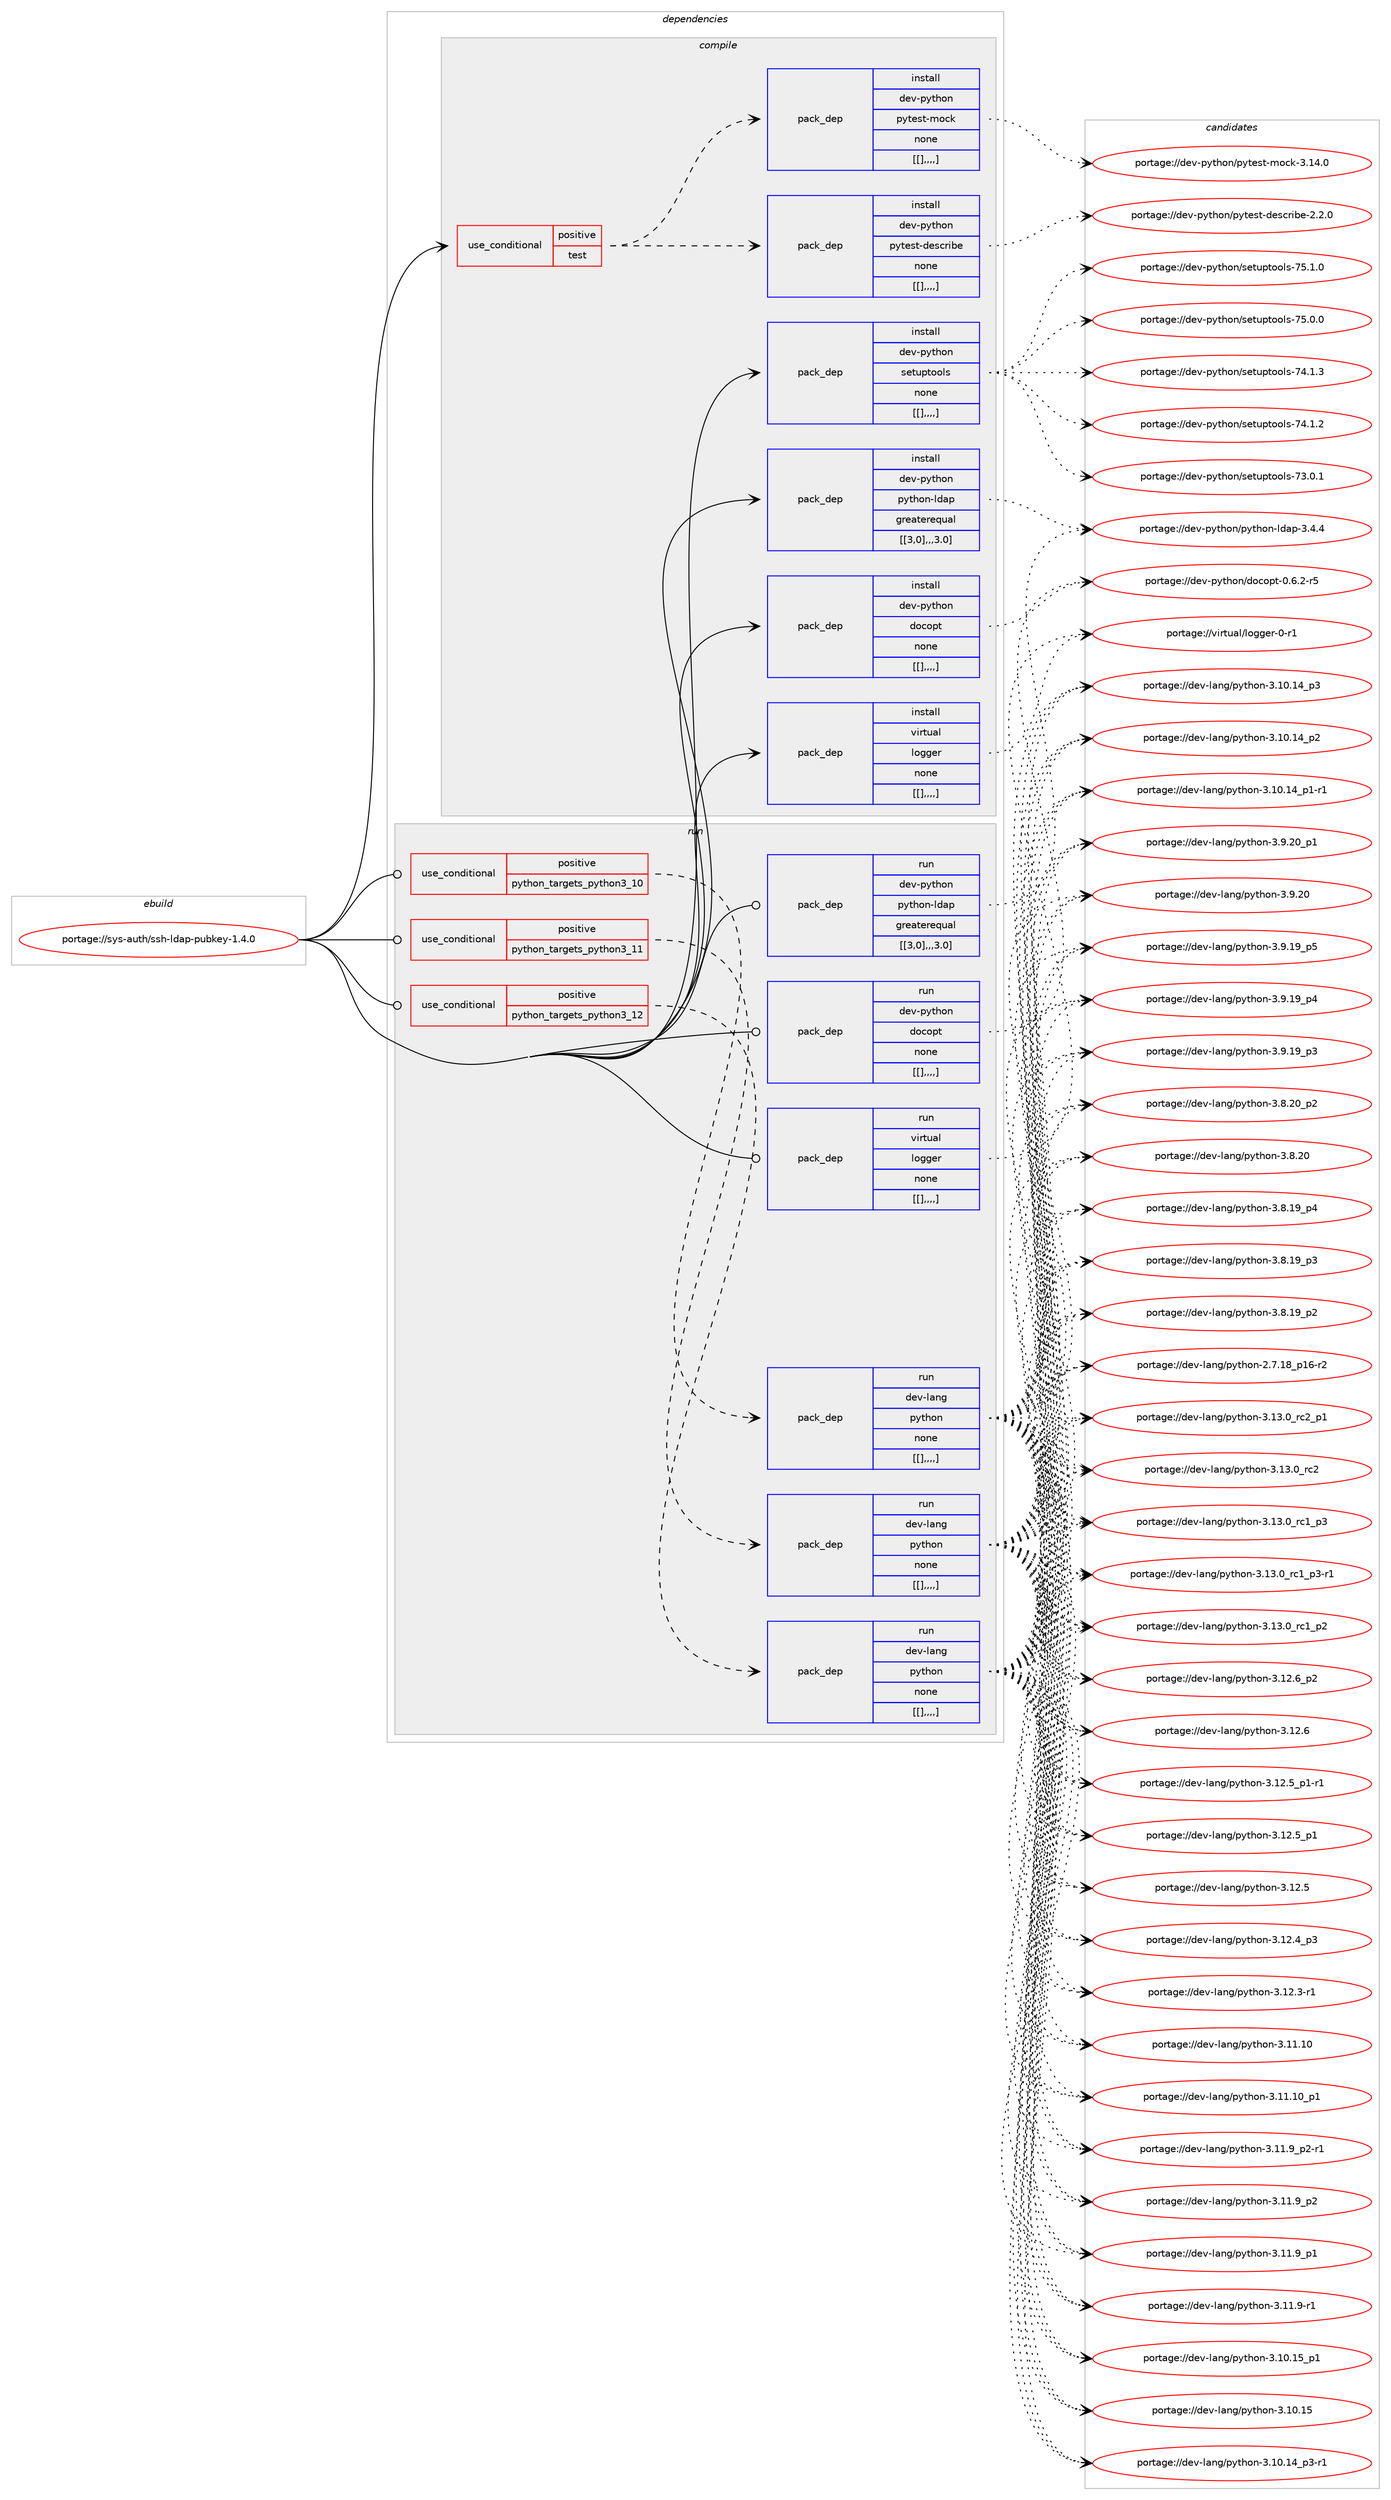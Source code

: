 digraph prolog {

# *************
# Graph options
# *************

newrank=true;
concentrate=true;
compound=true;
graph [rankdir=LR,fontname=Helvetica,fontsize=10,ranksep=1.5];#, ranksep=2.5, nodesep=0.2];
edge  [arrowhead=vee];
node  [fontname=Helvetica,fontsize=10];

# **********
# The ebuild
# **********

subgraph cluster_leftcol {
color=gray;
label=<<i>ebuild</i>>;
id [label="portage://sys-auth/ssh-ldap-pubkey-1.4.0", color=red, width=4, href="../sys-auth/ssh-ldap-pubkey-1.4.0.svg"];
}

# ****************
# The dependencies
# ****************

subgraph cluster_midcol {
color=gray;
label=<<i>dependencies</i>>;
subgraph cluster_compile {
fillcolor="#eeeeee";
style=filled;
label=<<i>compile</i>>;
subgraph cond8498 {
dependency22564 [label=<<TABLE BORDER="0" CELLBORDER="1" CELLSPACING="0" CELLPADDING="4"><TR><TD ROWSPAN="3" CELLPADDING="10">use_conditional</TD></TR><TR><TD>positive</TD></TR><TR><TD>test</TD></TR></TABLE>>, shape=none, color=red];
subgraph pack14002 {
dependency22565 [label=<<TABLE BORDER="0" CELLBORDER="1" CELLSPACING="0" CELLPADDING="4" WIDTH="220"><TR><TD ROWSPAN="6" CELLPADDING="30">pack_dep</TD></TR><TR><TD WIDTH="110">install</TD></TR><TR><TD>dev-python</TD></TR><TR><TD>pytest-describe</TD></TR><TR><TD>none</TD></TR><TR><TD>[[],,,,]</TD></TR></TABLE>>, shape=none, color=blue];
}
dependency22564:e -> dependency22565:w [weight=20,style="dashed",arrowhead="vee"];
subgraph pack14003 {
dependency22566 [label=<<TABLE BORDER="0" CELLBORDER="1" CELLSPACING="0" CELLPADDING="4" WIDTH="220"><TR><TD ROWSPAN="6" CELLPADDING="30">pack_dep</TD></TR><TR><TD WIDTH="110">install</TD></TR><TR><TD>dev-python</TD></TR><TR><TD>pytest-mock</TD></TR><TR><TD>none</TD></TR><TR><TD>[[],,,,]</TD></TR></TABLE>>, shape=none, color=blue];
}
dependency22564:e -> dependency22566:w [weight=20,style="dashed",arrowhead="vee"];
}
id:e -> dependency22564:w [weight=20,style="solid",arrowhead="vee"];
subgraph pack14004 {
dependency22567 [label=<<TABLE BORDER="0" CELLBORDER="1" CELLSPACING="0" CELLPADDING="4" WIDTH="220"><TR><TD ROWSPAN="6" CELLPADDING="30">pack_dep</TD></TR><TR><TD WIDTH="110">install</TD></TR><TR><TD>dev-python</TD></TR><TR><TD>docopt</TD></TR><TR><TD>none</TD></TR><TR><TD>[[],,,,]</TD></TR></TABLE>>, shape=none, color=blue];
}
id:e -> dependency22567:w [weight=20,style="solid",arrowhead="vee"];
subgraph pack14005 {
dependency22568 [label=<<TABLE BORDER="0" CELLBORDER="1" CELLSPACING="0" CELLPADDING="4" WIDTH="220"><TR><TD ROWSPAN="6" CELLPADDING="30">pack_dep</TD></TR><TR><TD WIDTH="110">install</TD></TR><TR><TD>dev-python</TD></TR><TR><TD>python-ldap</TD></TR><TR><TD>greaterequal</TD></TR><TR><TD>[[3,0],,,3.0]</TD></TR></TABLE>>, shape=none, color=blue];
}
id:e -> dependency22568:w [weight=20,style="solid",arrowhead="vee"];
subgraph pack14006 {
dependency22569 [label=<<TABLE BORDER="0" CELLBORDER="1" CELLSPACING="0" CELLPADDING="4" WIDTH="220"><TR><TD ROWSPAN="6" CELLPADDING="30">pack_dep</TD></TR><TR><TD WIDTH="110">install</TD></TR><TR><TD>dev-python</TD></TR><TR><TD>setuptools</TD></TR><TR><TD>none</TD></TR><TR><TD>[[],,,,]</TD></TR></TABLE>>, shape=none, color=blue];
}
id:e -> dependency22569:w [weight=20,style="solid",arrowhead="vee"];
subgraph pack14007 {
dependency22570 [label=<<TABLE BORDER="0" CELLBORDER="1" CELLSPACING="0" CELLPADDING="4" WIDTH="220"><TR><TD ROWSPAN="6" CELLPADDING="30">pack_dep</TD></TR><TR><TD WIDTH="110">install</TD></TR><TR><TD>virtual</TD></TR><TR><TD>logger</TD></TR><TR><TD>none</TD></TR><TR><TD>[[],,,,]</TD></TR></TABLE>>, shape=none, color=blue];
}
id:e -> dependency22570:w [weight=20,style="solid",arrowhead="vee"];
}
subgraph cluster_compileandrun {
fillcolor="#eeeeee";
style=filled;
label=<<i>compile and run</i>>;
}
subgraph cluster_run {
fillcolor="#eeeeee";
style=filled;
label=<<i>run</i>>;
subgraph cond8499 {
dependency22571 [label=<<TABLE BORDER="0" CELLBORDER="1" CELLSPACING="0" CELLPADDING="4"><TR><TD ROWSPAN="3" CELLPADDING="10">use_conditional</TD></TR><TR><TD>positive</TD></TR><TR><TD>python_targets_python3_10</TD></TR></TABLE>>, shape=none, color=red];
subgraph pack14008 {
dependency22572 [label=<<TABLE BORDER="0" CELLBORDER="1" CELLSPACING="0" CELLPADDING="4" WIDTH="220"><TR><TD ROWSPAN="6" CELLPADDING="30">pack_dep</TD></TR><TR><TD WIDTH="110">run</TD></TR><TR><TD>dev-lang</TD></TR><TR><TD>python</TD></TR><TR><TD>none</TD></TR><TR><TD>[[],,,,]</TD></TR></TABLE>>, shape=none, color=blue];
}
dependency22571:e -> dependency22572:w [weight=20,style="dashed",arrowhead="vee"];
}
id:e -> dependency22571:w [weight=20,style="solid",arrowhead="odot"];
subgraph cond8500 {
dependency22573 [label=<<TABLE BORDER="0" CELLBORDER="1" CELLSPACING="0" CELLPADDING="4"><TR><TD ROWSPAN="3" CELLPADDING="10">use_conditional</TD></TR><TR><TD>positive</TD></TR><TR><TD>python_targets_python3_11</TD></TR></TABLE>>, shape=none, color=red];
subgraph pack14009 {
dependency22574 [label=<<TABLE BORDER="0" CELLBORDER="1" CELLSPACING="0" CELLPADDING="4" WIDTH="220"><TR><TD ROWSPAN="6" CELLPADDING="30">pack_dep</TD></TR><TR><TD WIDTH="110">run</TD></TR><TR><TD>dev-lang</TD></TR><TR><TD>python</TD></TR><TR><TD>none</TD></TR><TR><TD>[[],,,,]</TD></TR></TABLE>>, shape=none, color=blue];
}
dependency22573:e -> dependency22574:w [weight=20,style="dashed",arrowhead="vee"];
}
id:e -> dependency22573:w [weight=20,style="solid",arrowhead="odot"];
subgraph cond8501 {
dependency22575 [label=<<TABLE BORDER="0" CELLBORDER="1" CELLSPACING="0" CELLPADDING="4"><TR><TD ROWSPAN="3" CELLPADDING="10">use_conditional</TD></TR><TR><TD>positive</TD></TR><TR><TD>python_targets_python3_12</TD></TR></TABLE>>, shape=none, color=red];
subgraph pack14010 {
dependency22576 [label=<<TABLE BORDER="0" CELLBORDER="1" CELLSPACING="0" CELLPADDING="4" WIDTH="220"><TR><TD ROWSPAN="6" CELLPADDING="30">pack_dep</TD></TR><TR><TD WIDTH="110">run</TD></TR><TR><TD>dev-lang</TD></TR><TR><TD>python</TD></TR><TR><TD>none</TD></TR><TR><TD>[[],,,,]</TD></TR></TABLE>>, shape=none, color=blue];
}
dependency22575:e -> dependency22576:w [weight=20,style="dashed",arrowhead="vee"];
}
id:e -> dependency22575:w [weight=20,style="solid",arrowhead="odot"];
subgraph pack14011 {
dependency22577 [label=<<TABLE BORDER="0" CELLBORDER="1" CELLSPACING="0" CELLPADDING="4" WIDTH="220"><TR><TD ROWSPAN="6" CELLPADDING="30">pack_dep</TD></TR><TR><TD WIDTH="110">run</TD></TR><TR><TD>dev-python</TD></TR><TR><TD>docopt</TD></TR><TR><TD>none</TD></TR><TR><TD>[[],,,,]</TD></TR></TABLE>>, shape=none, color=blue];
}
id:e -> dependency22577:w [weight=20,style="solid",arrowhead="odot"];
subgraph pack14012 {
dependency22578 [label=<<TABLE BORDER="0" CELLBORDER="1" CELLSPACING="0" CELLPADDING="4" WIDTH="220"><TR><TD ROWSPAN="6" CELLPADDING="30">pack_dep</TD></TR><TR><TD WIDTH="110">run</TD></TR><TR><TD>dev-python</TD></TR><TR><TD>python-ldap</TD></TR><TR><TD>greaterequal</TD></TR><TR><TD>[[3,0],,,3.0]</TD></TR></TABLE>>, shape=none, color=blue];
}
id:e -> dependency22578:w [weight=20,style="solid",arrowhead="odot"];
subgraph pack14013 {
dependency22579 [label=<<TABLE BORDER="0" CELLBORDER="1" CELLSPACING="0" CELLPADDING="4" WIDTH="220"><TR><TD ROWSPAN="6" CELLPADDING="30">pack_dep</TD></TR><TR><TD WIDTH="110">run</TD></TR><TR><TD>virtual</TD></TR><TR><TD>logger</TD></TR><TR><TD>none</TD></TR><TR><TD>[[],,,,]</TD></TR></TABLE>>, shape=none, color=blue];
}
id:e -> dependency22579:w [weight=20,style="solid",arrowhead="odot"];
}
}

# **************
# The candidates
# **************

subgraph cluster_choices {
rank=same;
color=gray;
label=<<i>candidates</i>>;

subgraph choice14002 {
color=black;
nodesep=1;
choice1001011184511212111610411111047112121116101115116451001011159911410598101455046504648 [label="portage://dev-python/pytest-describe-2.2.0", color=red, width=4,href="../dev-python/pytest-describe-2.2.0.svg"];
dependency22565:e -> choice1001011184511212111610411111047112121116101115116451001011159911410598101455046504648:w [style=dotted,weight="100"];
}
subgraph choice14003 {
color=black;
nodesep=1;
choice1001011184511212111610411111047112121116101115116451091119910745514649524648 [label="portage://dev-python/pytest-mock-3.14.0", color=red, width=4,href="../dev-python/pytest-mock-3.14.0.svg"];
dependency22566:e -> choice1001011184511212111610411111047112121116101115116451091119910745514649524648:w [style=dotted,weight="100"];
}
subgraph choice14004 {
color=black;
nodesep=1;
choice1001011184511212111610411111047100111991111121164548465446504511453 [label="portage://dev-python/docopt-0.6.2-r5", color=red, width=4,href="../dev-python/docopt-0.6.2-r5.svg"];
dependency22567:e -> choice1001011184511212111610411111047100111991111121164548465446504511453:w [style=dotted,weight="100"];
}
subgraph choice14005 {
color=black;
nodesep=1;
choice10010111845112121116104111110471121211161041111104510810097112455146524652 [label="portage://dev-python/python-ldap-3.4.4", color=red, width=4,href="../dev-python/python-ldap-3.4.4.svg"];
dependency22568:e -> choice10010111845112121116104111110471121211161041111104510810097112455146524652:w [style=dotted,weight="100"];
}
subgraph choice14006 {
color=black;
nodesep=1;
choice100101118451121211161041111104711510111611711211611111110811545555346494648 [label="portage://dev-python/setuptools-75.1.0", color=red, width=4,href="../dev-python/setuptools-75.1.0.svg"];
choice100101118451121211161041111104711510111611711211611111110811545555346484648 [label="portage://dev-python/setuptools-75.0.0", color=red, width=4,href="../dev-python/setuptools-75.0.0.svg"];
choice100101118451121211161041111104711510111611711211611111110811545555246494651 [label="portage://dev-python/setuptools-74.1.3", color=red, width=4,href="../dev-python/setuptools-74.1.3.svg"];
choice100101118451121211161041111104711510111611711211611111110811545555246494650 [label="portage://dev-python/setuptools-74.1.2", color=red, width=4,href="../dev-python/setuptools-74.1.2.svg"];
choice100101118451121211161041111104711510111611711211611111110811545555146484649 [label="portage://dev-python/setuptools-73.0.1", color=red, width=4,href="../dev-python/setuptools-73.0.1.svg"];
dependency22569:e -> choice100101118451121211161041111104711510111611711211611111110811545555346494648:w [style=dotted,weight="100"];
dependency22569:e -> choice100101118451121211161041111104711510111611711211611111110811545555346484648:w [style=dotted,weight="100"];
dependency22569:e -> choice100101118451121211161041111104711510111611711211611111110811545555246494651:w [style=dotted,weight="100"];
dependency22569:e -> choice100101118451121211161041111104711510111611711211611111110811545555246494650:w [style=dotted,weight="100"];
dependency22569:e -> choice100101118451121211161041111104711510111611711211611111110811545555146484649:w [style=dotted,weight="100"];
}
subgraph choice14007 {
color=black;
nodesep=1;
choice118105114116117971084710811110310310111445484511449 [label="portage://virtual/logger-0-r1", color=red, width=4,href="../virtual/logger-0-r1.svg"];
dependency22570:e -> choice118105114116117971084710811110310310111445484511449:w [style=dotted,weight="100"];
}
subgraph choice14008 {
color=black;
nodesep=1;
choice100101118451089711010347112121116104111110455146495146489511499509511249 [label="portage://dev-lang/python-3.13.0_rc2_p1", color=red, width=4,href="../dev-lang/python-3.13.0_rc2_p1.svg"];
choice10010111845108971101034711212111610411111045514649514648951149950 [label="portage://dev-lang/python-3.13.0_rc2", color=red, width=4,href="../dev-lang/python-3.13.0_rc2.svg"];
choice1001011184510897110103471121211161041111104551464951464895114994995112514511449 [label="portage://dev-lang/python-3.13.0_rc1_p3-r1", color=red, width=4,href="../dev-lang/python-3.13.0_rc1_p3-r1.svg"];
choice100101118451089711010347112121116104111110455146495146489511499499511251 [label="portage://dev-lang/python-3.13.0_rc1_p3", color=red, width=4,href="../dev-lang/python-3.13.0_rc1_p3.svg"];
choice100101118451089711010347112121116104111110455146495146489511499499511250 [label="portage://dev-lang/python-3.13.0_rc1_p2", color=red, width=4,href="../dev-lang/python-3.13.0_rc1_p2.svg"];
choice100101118451089711010347112121116104111110455146495046549511250 [label="portage://dev-lang/python-3.12.6_p2", color=red, width=4,href="../dev-lang/python-3.12.6_p2.svg"];
choice10010111845108971101034711212111610411111045514649504654 [label="portage://dev-lang/python-3.12.6", color=red, width=4,href="../dev-lang/python-3.12.6.svg"];
choice1001011184510897110103471121211161041111104551464950465395112494511449 [label="portage://dev-lang/python-3.12.5_p1-r1", color=red, width=4,href="../dev-lang/python-3.12.5_p1-r1.svg"];
choice100101118451089711010347112121116104111110455146495046539511249 [label="portage://dev-lang/python-3.12.5_p1", color=red, width=4,href="../dev-lang/python-3.12.5_p1.svg"];
choice10010111845108971101034711212111610411111045514649504653 [label="portage://dev-lang/python-3.12.5", color=red, width=4,href="../dev-lang/python-3.12.5.svg"];
choice100101118451089711010347112121116104111110455146495046529511251 [label="portage://dev-lang/python-3.12.4_p3", color=red, width=4,href="../dev-lang/python-3.12.4_p3.svg"];
choice100101118451089711010347112121116104111110455146495046514511449 [label="portage://dev-lang/python-3.12.3-r1", color=red, width=4,href="../dev-lang/python-3.12.3-r1.svg"];
choice10010111845108971101034711212111610411111045514649494649489511249 [label="portage://dev-lang/python-3.11.10_p1", color=red, width=4,href="../dev-lang/python-3.11.10_p1.svg"];
choice1001011184510897110103471121211161041111104551464949464948 [label="portage://dev-lang/python-3.11.10", color=red, width=4,href="../dev-lang/python-3.11.10.svg"];
choice1001011184510897110103471121211161041111104551464949465795112504511449 [label="portage://dev-lang/python-3.11.9_p2-r1", color=red, width=4,href="../dev-lang/python-3.11.9_p2-r1.svg"];
choice100101118451089711010347112121116104111110455146494946579511250 [label="portage://dev-lang/python-3.11.9_p2", color=red, width=4,href="../dev-lang/python-3.11.9_p2.svg"];
choice100101118451089711010347112121116104111110455146494946579511249 [label="portage://dev-lang/python-3.11.9_p1", color=red, width=4,href="../dev-lang/python-3.11.9_p1.svg"];
choice100101118451089711010347112121116104111110455146494946574511449 [label="portage://dev-lang/python-3.11.9-r1", color=red, width=4,href="../dev-lang/python-3.11.9-r1.svg"];
choice10010111845108971101034711212111610411111045514649484649539511249 [label="portage://dev-lang/python-3.10.15_p1", color=red, width=4,href="../dev-lang/python-3.10.15_p1.svg"];
choice1001011184510897110103471121211161041111104551464948464953 [label="portage://dev-lang/python-3.10.15", color=red, width=4,href="../dev-lang/python-3.10.15.svg"];
choice100101118451089711010347112121116104111110455146494846495295112514511449 [label="portage://dev-lang/python-3.10.14_p3-r1", color=red, width=4,href="../dev-lang/python-3.10.14_p3-r1.svg"];
choice10010111845108971101034711212111610411111045514649484649529511251 [label="portage://dev-lang/python-3.10.14_p3", color=red, width=4,href="../dev-lang/python-3.10.14_p3.svg"];
choice10010111845108971101034711212111610411111045514649484649529511250 [label="portage://dev-lang/python-3.10.14_p2", color=red, width=4,href="../dev-lang/python-3.10.14_p2.svg"];
choice100101118451089711010347112121116104111110455146494846495295112494511449 [label="portage://dev-lang/python-3.10.14_p1-r1", color=red, width=4,href="../dev-lang/python-3.10.14_p1-r1.svg"];
choice100101118451089711010347112121116104111110455146574650489511249 [label="portage://dev-lang/python-3.9.20_p1", color=red, width=4,href="../dev-lang/python-3.9.20_p1.svg"];
choice10010111845108971101034711212111610411111045514657465048 [label="portage://dev-lang/python-3.9.20", color=red, width=4,href="../dev-lang/python-3.9.20.svg"];
choice100101118451089711010347112121116104111110455146574649579511253 [label="portage://dev-lang/python-3.9.19_p5", color=red, width=4,href="../dev-lang/python-3.9.19_p5.svg"];
choice100101118451089711010347112121116104111110455146574649579511252 [label="portage://dev-lang/python-3.9.19_p4", color=red, width=4,href="../dev-lang/python-3.9.19_p4.svg"];
choice100101118451089711010347112121116104111110455146574649579511251 [label="portage://dev-lang/python-3.9.19_p3", color=red, width=4,href="../dev-lang/python-3.9.19_p3.svg"];
choice100101118451089711010347112121116104111110455146564650489511250 [label="portage://dev-lang/python-3.8.20_p2", color=red, width=4,href="../dev-lang/python-3.8.20_p2.svg"];
choice10010111845108971101034711212111610411111045514656465048 [label="portage://dev-lang/python-3.8.20", color=red, width=4,href="../dev-lang/python-3.8.20.svg"];
choice100101118451089711010347112121116104111110455146564649579511252 [label="portage://dev-lang/python-3.8.19_p4", color=red, width=4,href="../dev-lang/python-3.8.19_p4.svg"];
choice100101118451089711010347112121116104111110455146564649579511251 [label="portage://dev-lang/python-3.8.19_p3", color=red, width=4,href="../dev-lang/python-3.8.19_p3.svg"];
choice100101118451089711010347112121116104111110455146564649579511250 [label="portage://dev-lang/python-3.8.19_p2", color=red, width=4,href="../dev-lang/python-3.8.19_p2.svg"];
choice100101118451089711010347112121116104111110455046554649569511249544511450 [label="portage://dev-lang/python-2.7.18_p16-r2", color=red, width=4,href="../dev-lang/python-2.7.18_p16-r2.svg"];
dependency22572:e -> choice100101118451089711010347112121116104111110455146495146489511499509511249:w [style=dotted,weight="100"];
dependency22572:e -> choice10010111845108971101034711212111610411111045514649514648951149950:w [style=dotted,weight="100"];
dependency22572:e -> choice1001011184510897110103471121211161041111104551464951464895114994995112514511449:w [style=dotted,weight="100"];
dependency22572:e -> choice100101118451089711010347112121116104111110455146495146489511499499511251:w [style=dotted,weight="100"];
dependency22572:e -> choice100101118451089711010347112121116104111110455146495146489511499499511250:w [style=dotted,weight="100"];
dependency22572:e -> choice100101118451089711010347112121116104111110455146495046549511250:w [style=dotted,weight="100"];
dependency22572:e -> choice10010111845108971101034711212111610411111045514649504654:w [style=dotted,weight="100"];
dependency22572:e -> choice1001011184510897110103471121211161041111104551464950465395112494511449:w [style=dotted,weight="100"];
dependency22572:e -> choice100101118451089711010347112121116104111110455146495046539511249:w [style=dotted,weight="100"];
dependency22572:e -> choice10010111845108971101034711212111610411111045514649504653:w [style=dotted,weight="100"];
dependency22572:e -> choice100101118451089711010347112121116104111110455146495046529511251:w [style=dotted,weight="100"];
dependency22572:e -> choice100101118451089711010347112121116104111110455146495046514511449:w [style=dotted,weight="100"];
dependency22572:e -> choice10010111845108971101034711212111610411111045514649494649489511249:w [style=dotted,weight="100"];
dependency22572:e -> choice1001011184510897110103471121211161041111104551464949464948:w [style=dotted,weight="100"];
dependency22572:e -> choice1001011184510897110103471121211161041111104551464949465795112504511449:w [style=dotted,weight="100"];
dependency22572:e -> choice100101118451089711010347112121116104111110455146494946579511250:w [style=dotted,weight="100"];
dependency22572:e -> choice100101118451089711010347112121116104111110455146494946579511249:w [style=dotted,weight="100"];
dependency22572:e -> choice100101118451089711010347112121116104111110455146494946574511449:w [style=dotted,weight="100"];
dependency22572:e -> choice10010111845108971101034711212111610411111045514649484649539511249:w [style=dotted,weight="100"];
dependency22572:e -> choice1001011184510897110103471121211161041111104551464948464953:w [style=dotted,weight="100"];
dependency22572:e -> choice100101118451089711010347112121116104111110455146494846495295112514511449:w [style=dotted,weight="100"];
dependency22572:e -> choice10010111845108971101034711212111610411111045514649484649529511251:w [style=dotted,weight="100"];
dependency22572:e -> choice10010111845108971101034711212111610411111045514649484649529511250:w [style=dotted,weight="100"];
dependency22572:e -> choice100101118451089711010347112121116104111110455146494846495295112494511449:w [style=dotted,weight="100"];
dependency22572:e -> choice100101118451089711010347112121116104111110455146574650489511249:w [style=dotted,weight="100"];
dependency22572:e -> choice10010111845108971101034711212111610411111045514657465048:w [style=dotted,weight="100"];
dependency22572:e -> choice100101118451089711010347112121116104111110455146574649579511253:w [style=dotted,weight="100"];
dependency22572:e -> choice100101118451089711010347112121116104111110455146574649579511252:w [style=dotted,weight="100"];
dependency22572:e -> choice100101118451089711010347112121116104111110455146574649579511251:w [style=dotted,weight="100"];
dependency22572:e -> choice100101118451089711010347112121116104111110455146564650489511250:w [style=dotted,weight="100"];
dependency22572:e -> choice10010111845108971101034711212111610411111045514656465048:w [style=dotted,weight="100"];
dependency22572:e -> choice100101118451089711010347112121116104111110455146564649579511252:w [style=dotted,weight="100"];
dependency22572:e -> choice100101118451089711010347112121116104111110455146564649579511251:w [style=dotted,weight="100"];
dependency22572:e -> choice100101118451089711010347112121116104111110455146564649579511250:w [style=dotted,weight="100"];
dependency22572:e -> choice100101118451089711010347112121116104111110455046554649569511249544511450:w [style=dotted,weight="100"];
}
subgraph choice14009 {
color=black;
nodesep=1;
choice100101118451089711010347112121116104111110455146495146489511499509511249 [label="portage://dev-lang/python-3.13.0_rc2_p1", color=red, width=4,href="../dev-lang/python-3.13.0_rc2_p1.svg"];
choice10010111845108971101034711212111610411111045514649514648951149950 [label="portage://dev-lang/python-3.13.0_rc2", color=red, width=4,href="../dev-lang/python-3.13.0_rc2.svg"];
choice1001011184510897110103471121211161041111104551464951464895114994995112514511449 [label="portage://dev-lang/python-3.13.0_rc1_p3-r1", color=red, width=4,href="../dev-lang/python-3.13.0_rc1_p3-r1.svg"];
choice100101118451089711010347112121116104111110455146495146489511499499511251 [label="portage://dev-lang/python-3.13.0_rc1_p3", color=red, width=4,href="../dev-lang/python-3.13.0_rc1_p3.svg"];
choice100101118451089711010347112121116104111110455146495146489511499499511250 [label="portage://dev-lang/python-3.13.0_rc1_p2", color=red, width=4,href="../dev-lang/python-3.13.0_rc1_p2.svg"];
choice100101118451089711010347112121116104111110455146495046549511250 [label="portage://dev-lang/python-3.12.6_p2", color=red, width=4,href="../dev-lang/python-3.12.6_p2.svg"];
choice10010111845108971101034711212111610411111045514649504654 [label="portage://dev-lang/python-3.12.6", color=red, width=4,href="../dev-lang/python-3.12.6.svg"];
choice1001011184510897110103471121211161041111104551464950465395112494511449 [label="portage://dev-lang/python-3.12.5_p1-r1", color=red, width=4,href="../dev-lang/python-3.12.5_p1-r1.svg"];
choice100101118451089711010347112121116104111110455146495046539511249 [label="portage://dev-lang/python-3.12.5_p1", color=red, width=4,href="../dev-lang/python-3.12.5_p1.svg"];
choice10010111845108971101034711212111610411111045514649504653 [label="portage://dev-lang/python-3.12.5", color=red, width=4,href="../dev-lang/python-3.12.5.svg"];
choice100101118451089711010347112121116104111110455146495046529511251 [label="portage://dev-lang/python-3.12.4_p3", color=red, width=4,href="../dev-lang/python-3.12.4_p3.svg"];
choice100101118451089711010347112121116104111110455146495046514511449 [label="portage://dev-lang/python-3.12.3-r1", color=red, width=4,href="../dev-lang/python-3.12.3-r1.svg"];
choice10010111845108971101034711212111610411111045514649494649489511249 [label="portage://dev-lang/python-3.11.10_p1", color=red, width=4,href="../dev-lang/python-3.11.10_p1.svg"];
choice1001011184510897110103471121211161041111104551464949464948 [label="portage://dev-lang/python-3.11.10", color=red, width=4,href="../dev-lang/python-3.11.10.svg"];
choice1001011184510897110103471121211161041111104551464949465795112504511449 [label="portage://dev-lang/python-3.11.9_p2-r1", color=red, width=4,href="../dev-lang/python-3.11.9_p2-r1.svg"];
choice100101118451089711010347112121116104111110455146494946579511250 [label="portage://dev-lang/python-3.11.9_p2", color=red, width=4,href="../dev-lang/python-3.11.9_p2.svg"];
choice100101118451089711010347112121116104111110455146494946579511249 [label="portage://dev-lang/python-3.11.9_p1", color=red, width=4,href="../dev-lang/python-3.11.9_p1.svg"];
choice100101118451089711010347112121116104111110455146494946574511449 [label="portage://dev-lang/python-3.11.9-r1", color=red, width=4,href="../dev-lang/python-3.11.9-r1.svg"];
choice10010111845108971101034711212111610411111045514649484649539511249 [label="portage://dev-lang/python-3.10.15_p1", color=red, width=4,href="../dev-lang/python-3.10.15_p1.svg"];
choice1001011184510897110103471121211161041111104551464948464953 [label="portage://dev-lang/python-3.10.15", color=red, width=4,href="../dev-lang/python-3.10.15.svg"];
choice100101118451089711010347112121116104111110455146494846495295112514511449 [label="portage://dev-lang/python-3.10.14_p3-r1", color=red, width=4,href="../dev-lang/python-3.10.14_p3-r1.svg"];
choice10010111845108971101034711212111610411111045514649484649529511251 [label="portage://dev-lang/python-3.10.14_p3", color=red, width=4,href="../dev-lang/python-3.10.14_p3.svg"];
choice10010111845108971101034711212111610411111045514649484649529511250 [label="portage://dev-lang/python-3.10.14_p2", color=red, width=4,href="../dev-lang/python-3.10.14_p2.svg"];
choice100101118451089711010347112121116104111110455146494846495295112494511449 [label="portage://dev-lang/python-3.10.14_p1-r1", color=red, width=4,href="../dev-lang/python-3.10.14_p1-r1.svg"];
choice100101118451089711010347112121116104111110455146574650489511249 [label="portage://dev-lang/python-3.9.20_p1", color=red, width=4,href="../dev-lang/python-3.9.20_p1.svg"];
choice10010111845108971101034711212111610411111045514657465048 [label="portage://dev-lang/python-3.9.20", color=red, width=4,href="../dev-lang/python-3.9.20.svg"];
choice100101118451089711010347112121116104111110455146574649579511253 [label="portage://dev-lang/python-3.9.19_p5", color=red, width=4,href="../dev-lang/python-3.9.19_p5.svg"];
choice100101118451089711010347112121116104111110455146574649579511252 [label="portage://dev-lang/python-3.9.19_p4", color=red, width=4,href="../dev-lang/python-3.9.19_p4.svg"];
choice100101118451089711010347112121116104111110455146574649579511251 [label="portage://dev-lang/python-3.9.19_p3", color=red, width=4,href="../dev-lang/python-3.9.19_p3.svg"];
choice100101118451089711010347112121116104111110455146564650489511250 [label="portage://dev-lang/python-3.8.20_p2", color=red, width=4,href="../dev-lang/python-3.8.20_p2.svg"];
choice10010111845108971101034711212111610411111045514656465048 [label="portage://dev-lang/python-3.8.20", color=red, width=4,href="../dev-lang/python-3.8.20.svg"];
choice100101118451089711010347112121116104111110455146564649579511252 [label="portage://dev-lang/python-3.8.19_p4", color=red, width=4,href="../dev-lang/python-3.8.19_p4.svg"];
choice100101118451089711010347112121116104111110455146564649579511251 [label="portage://dev-lang/python-3.8.19_p3", color=red, width=4,href="../dev-lang/python-3.8.19_p3.svg"];
choice100101118451089711010347112121116104111110455146564649579511250 [label="portage://dev-lang/python-3.8.19_p2", color=red, width=4,href="../dev-lang/python-3.8.19_p2.svg"];
choice100101118451089711010347112121116104111110455046554649569511249544511450 [label="portage://dev-lang/python-2.7.18_p16-r2", color=red, width=4,href="../dev-lang/python-2.7.18_p16-r2.svg"];
dependency22574:e -> choice100101118451089711010347112121116104111110455146495146489511499509511249:w [style=dotted,weight="100"];
dependency22574:e -> choice10010111845108971101034711212111610411111045514649514648951149950:w [style=dotted,weight="100"];
dependency22574:e -> choice1001011184510897110103471121211161041111104551464951464895114994995112514511449:w [style=dotted,weight="100"];
dependency22574:e -> choice100101118451089711010347112121116104111110455146495146489511499499511251:w [style=dotted,weight="100"];
dependency22574:e -> choice100101118451089711010347112121116104111110455146495146489511499499511250:w [style=dotted,weight="100"];
dependency22574:e -> choice100101118451089711010347112121116104111110455146495046549511250:w [style=dotted,weight="100"];
dependency22574:e -> choice10010111845108971101034711212111610411111045514649504654:w [style=dotted,weight="100"];
dependency22574:e -> choice1001011184510897110103471121211161041111104551464950465395112494511449:w [style=dotted,weight="100"];
dependency22574:e -> choice100101118451089711010347112121116104111110455146495046539511249:w [style=dotted,weight="100"];
dependency22574:e -> choice10010111845108971101034711212111610411111045514649504653:w [style=dotted,weight="100"];
dependency22574:e -> choice100101118451089711010347112121116104111110455146495046529511251:w [style=dotted,weight="100"];
dependency22574:e -> choice100101118451089711010347112121116104111110455146495046514511449:w [style=dotted,weight="100"];
dependency22574:e -> choice10010111845108971101034711212111610411111045514649494649489511249:w [style=dotted,weight="100"];
dependency22574:e -> choice1001011184510897110103471121211161041111104551464949464948:w [style=dotted,weight="100"];
dependency22574:e -> choice1001011184510897110103471121211161041111104551464949465795112504511449:w [style=dotted,weight="100"];
dependency22574:e -> choice100101118451089711010347112121116104111110455146494946579511250:w [style=dotted,weight="100"];
dependency22574:e -> choice100101118451089711010347112121116104111110455146494946579511249:w [style=dotted,weight="100"];
dependency22574:e -> choice100101118451089711010347112121116104111110455146494946574511449:w [style=dotted,weight="100"];
dependency22574:e -> choice10010111845108971101034711212111610411111045514649484649539511249:w [style=dotted,weight="100"];
dependency22574:e -> choice1001011184510897110103471121211161041111104551464948464953:w [style=dotted,weight="100"];
dependency22574:e -> choice100101118451089711010347112121116104111110455146494846495295112514511449:w [style=dotted,weight="100"];
dependency22574:e -> choice10010111845108971101034711212111610411111045514649484649529511251:w [style=dotted,weight="100"];
dependency22574:e -> choice10010111845108971101034711212111610411111045514649484649529511250:w [style=dotted,weight="100"];
dependency22574:e -> choice100101118451089711010347112121116104111110455146494846495295112494511449:w [style=dotted,weight="100"];
dependency22574:e -> choice100101118451089711010347112121116104111110455146574650489511249:w [style=dotted,weight="100"];
dependency22574:e -> choice10010111845108971101034711212111610411111045514657465048:w [style=dotted,weight="100"];
dependency22574:e -> choice100101118451089711010347112121116104111110455146574649579511253:w [style=dotted,weight="100"];
dependency22574:e -> choice100101118451089711010347112121116104111110455146574649579511252:w [style=dotted,weight="100"];
dependency22574:e -> choice100101118451089711010347112121116104111110455146574649579511251:w [style=dotted,weight="100"];
dependency22574:e -> choice100101118451089711010347112121116104111110455146564650489511250:w [style=dotted,weight="100"];
dependency22574:e -> choice10010111845108971101034711212111610411111045514656465048:w [style=dotted,weight="100"];
dependency22574:e -> choice100101118451089711010347112121116104111110455146564649579511252:w [style=dotted,weight="100"];
dependency22574:e -> choice100101118451089711010347112121116104111110455146564649579511251:w [style=dotted,weight="100"];
dependency22574:e -> choice100101118451089711010347112121116104111110455146564649579511250:w [style=dotted,weight="100"];
dependency22574:e -> choice100101118451089711010347112121116104111110455046554649569511249544511450:w [style=dotted,weight="100"];
}
subgraph choice14010 {
color=black;
nodesep=1;
choice100101118451089711010347112121116104111110455146495146489511499509511249 [label="portage://dev-lang/python-3.13.0_rc2_p1", color=red, width=4,href="../dev-lang/python-3.13.0_rc2_p1.svg"];
choice10010111845108971101034711212111610411111045514649514648951149950 [label="portage://dev-lang/python-3.13.0_rc2", color=red, width=4,href="../dev-lang/python-3.13.0_rc2.svg"];
choice1001011184510897110103471121211161041111104551464951464895114994995112514511449 [label="portage://dev-lang/python-3.13.0_rc1_p3-r1", color=red, width=4,href="../dev-lang/python-3.13.0_rc1_p3-r1.svg"];
choice100101118451089711010347112121116104111110455146495146489511499499511251 [label="portage://dev-lang/python-3.13.0_rc1_p3", color=red, width=4,href="../dev-lang/python-3.13.0_rc1_p3.svg"];
choice100101118451089711010347112121116104111110455146495146489511499499511250 [label="portage://dev-lang/python-3.13.0_rc1_p2", color=red, width=4,href="../dev-lang/python-3.13.0_rc1_p2.svg"];
choice100101118451089711010347112121116104111110455146495046549511250 [label="portage://dev-lang/python-3.12.6_p2", color=red, width=4,href="../dev-lang/python-3.12.6_p2.svg"];
choice10010111845108971101034711212111610411111045514649504654 [label="portage://dev-lang/python-3.12.6", color=red, width=4,href="../dev-lang/python-3.12.6.svg"];
choice1001011184510897110103471121211161041111104551464950465395112494511449 [label="portage://dev-lang/python-3.12.5_p1-r1", color=red, width=4,href="../dev-lang/python-3.12.5_p1-r1.svg"];
choice100101118451089711010347112121116104111110455146495046539511249 [label="portage://dev-lang/python-3.12.5_p1", color=red, width=4,href="../dev-lang/python-3.12.5_p1.svg"];
choice10010111845108971101034711212111610411111045514649504653 [label="portage://dev-lang/python-3.12.5", color=red, width=4,href="../dev-lang/python-3.12.5.svg"];
choice100101118451089711010347112121116104111110455146495046529511251 [label="portage://dev-lang/python-3.12.4_p3", color=red, width=4,href="../dev-lang/python-3.12.4_p3.svg"];
choice100101118451089711010347112121116104111110455146495046514511449 [label="portage://dev-lang/python-3.12.3-r1", color=red, width=4,href="../dev-lang/python-3.12.3-r1.svg"];
choice10010111845108971101034711212111610411111045514649494649489511249 [label="portage://dev-lang/python-3.11.10_p1", color=red, width=4,href="../dev-lang/python-3.11.10_p1.svg"];
choice1001011184510897110103471121211161041111104551464949464948 [label="portage://dev-lang/python-3.11.10", color=red, width=4,href="../dev-lang/python-3.11.10.svg"];
choice1001011184510897110103471121211161041111104551464949465795112504511449 [label="portage://dev-lang/python-3.11.9_p2-r1", color=red, width=4,href="../dev-lang/python-3.11.9_p2-r1.svg"];
choice100101118451089711010347112121116104111110455146494946579511250 [label="portage://dev-lang/python-3.11.9_p2", color=red, width=4,href="../dev-lang/python-3.11.9_p2.svg"];
choice100101118451089711010347112121116104111110455146494946579511249 [label="portage://dev-lang/python-3.11.9_p1", color=red, width=4,href="../dev-lang/python-3.11.9_p1.svg"];
choice100101118451089711010347112121116104111110455146494946574511449 [label="portage://dev-lang/python-3.11.9-r1", color=red, width=4,href="../dev-lang/python-3.11.9-r1.svg"];
choice10010111845108971101034711212111610411111045514649484649539511249 [label="portage://dev-lang/python-3.10.15_p1", color=red, width=4,href="../dev-lang/python-3.10.15_p1.svg"];
choice1001011184510897110103471121211161041111104551464948464953 [label="portage://dev-lang/python-3.10.15", color=red, width=4,href="../dev-lang/python-3.10.15.svg"];
choice100101118451089711010347112121116104111110455146494846495295112514511449 [label="portage://dev-lang/python-3.10.14_p3-r1", color=red, width=4,href="../dev-lang/python-3.10.14_p3-r1.svg"];
choice10010111845108971101034711212111610411111045514649484649529511251 [label="portage://dev-lang/python-3.10.14_p3", color=red, width=4,href="../dev-lang/python-3.10.14_p3.svg"];
choice10010111845108971101034711212111610411111045514649484649529511250 [label="portage://dev-lang/python-3.10.14_p2", color=red, width=4,href="../dev-lang/python-3.10.14_p2.svg"];
choice100101118451089711010347112121116104111110455146494846495295112494511449 [label="portage://dev-lang/python-3.10.14_p1-r1", color=red, width=4,href="../dev-lang/python-3.10.14_p1-r1.svg"];
choice100101118451089711010347112121116104111110455146574650489511249 [label="portage://dev-lang/python-3.9.20_p1", color=red, width=4,href="../dev-lang/python-3.9.20_p1.svg"];
choice10010111845108971101034711212111610411111045514657465048 [label="portage://dev-lang/python-3.9.20", color=red, width=4,href="../dev-lang/python-3.9.20.svg"];
choice100101118451089711010347112121116104111110455146574649579511253 [label="portage://dev-lang/python-3.9.19_p5", color=red, width=4,href="../dev-lang/python-3.9.19_p5.svg"];
choice100101118451089711010347112121116104111110455146574649579511252 [label="portage://dev-lang/python-3.9.19_p4", color=red, width=4,href="../dev-lang/python-3.9.19_p4.svg"];
choice100101118451089711010347112121116104111110455146574649579511251 [label="portage://dev-lang/python-3.9.19_p3", color=red, width=4,href="../dev-lang/python-3.9.19_p3.svg"];
choice100101118451089711010347112121116104111110455146564650489511250 [label="portage://dev-lang/python-3.8.20_p2", color=red, width=4,href="../dev-lang/python-3.8.20_p2.svg"];
choice10010111845108971101034711212111610411111045514656465048 [label="portage://dev-lang/python-3.8.20", color=red, width=4,href="../dev-lang/python-3.8.20.svg"];
choice100101118451089711010347112121116104111110455146564649579511252 [label="portage://dev-lang/python-3.8.19_p4", color=red, width=4,href="../dev-lang/python-3.8.19_p4.svg"];
choice100101118451089711010347112121116104111110455146564649579511251 [label="portage://dev-lang/python-3.8.19_p3", color=red, width=4,href="../dev-lang/python-3.8.19_p3.svg"];
choice100101118451089711010347112121116104111110455146564649579511250 [label="portage://dev-lang/python-3.8.19_p2", color=red, width=4,href="../dev-lang/python-3.8.19_p2.svg"];
choice100101118451089711010347112121116104111110455046554649569511249544511450 [label="portage://dev-lang/python-2.7.18_p16-r2", color=red, width=4,href="../dev-lang/python-2.7.18_p16-r2.svg"];
dependency22576:e -> choice100101118451089711010347112121116104111110455146495146489511499509511249:w [style=dotted,weight="100"];
dependency22576:e -> choice10010111845108971101034711212111610411111045514649514648951149950:w [style=dotted,weight="100"];
dependency22576:e -> choice1001011184510897110103471121211161041111104551464951464895114994995112514511449:w [style=dotted,weight="100"];
dependency22576:e -> choice100101118451089711010347112121116104111110455146495146489511499499511251:w [style=dotted,weight="100"];
dependency22576:e -> choice100101118451089711010347112121116104111110455146495146489511499499511250:w [style=dotted,weight="100"];
dependency22576:e -> choice100101118451089711010347112121116104111110455146495046549511250:w [style=dotted,weight="100"];
dependency22576:e -> choice10010111845108971101034711212111610411111045514649504654:w [style=dotted,weight="100"];
dependency22576:e -> choice1001011184510897110103471121211161041111104551464950465395112494511449:w [style=dotted,weight="100"];
dependency22576:e -> choice100101118451089711010347112121116104111110455146495046539511249:w [style=dotted,weight="100"];
dependency22576:e -> choice10010111845108971101034711212111610411111045514649504653:w [style=dotted,weight="100"];
dependency22576:e -> choice100101118451089711010347112121116104111110455146495046529511251:w [style=dotted,weight="100"];
dependency22576:e -> choice100101118451089711010347112121116104111110455146495046514511449:w [style=dotted,weight="100"];
dependency22576:e -> choice10010111845108971101034711212111610411111045514649494649489511249:w [style=dotted,weight="100"];
dependency22576:e -> choice1001011184510897110103471121211161041111104551464949464948:w [style=dotted,weight="100"];
dependency22576:e -> choice1001011184510897110103471121211161041111104551464949465795112504511449:w [style=dotted,weight="100"];
dependency22576:e -> choice100101118451089711010347112121116104111110455146494946579511250:w [style=dotted,weight="100"];
dependency22576:e -> choice100101118451089711010347112121116104111110455146494946579511249:w [style=dotted,weight="100"];
dependency22576:e -> choice100101118451089711010347112121116104111110455146494946574511449:w [style=dotted,weight="100"];
dependency22576:e -> choice10010111845108971101034711212111610411111045514649484649539511249:w [style=dotted,weight="100"];
dependency22576:e -> choice1001011184510897110103471121211161041111104551464948464953:w [style=dotted,weight="100"];
dependency22576:e -> choice100101118451089711010347112121116104111110455146494846495295112514511449:w [style=dotted,weight="100"];
dependency22576:e -> choice10010111845108971101034711212111610411111045514649484649529511251:w [style=dotted,weight="100"];
dependency22576:e -> choice10010111845108971101034711212111610411111045514649484649529511250:w [style=dotted,weight="100"];
dependency22576:e -> choice100101118451089711010347112121116104111110455146494846495295112494511449:w [style=dotted,weight="100"];
dependency22576:e -> choice100101118451089711010347112121116104111110455146574650489511249:w [style=dotted,weight="100"];
dependency22576:e -> choice10010111845108971101034711212111610411111045514657465048:w [style=dotted,weight="100"];
dependency22576:e -> choice100101118451089711010347112121116104111110455146574649579511253:w [style=dotted,weight="100"];
dependency22576:e -> choice100101118451089711010347112121116104111110455146574649579511252:w [style=dotted,weight="100"];
dependency22576:e -> choice100101118451089711010347112121116104111110455146574649579511251:w [style=dotted,weight="100"];
dependency22576:e -> choice100101118451089711010347112121116104111110455146564650489511250:w [style=dotted,weight="100"];
dependency22576:e -> choice10010111845108971101034711212111610411111045514656465048:w [style=dotted,weight="100"];
dependency22576:e -> choice100101118451089711010347112121116104111110455146564649579511252:w [style=dotted,weight="100"];
dependency22576:e -> choice100101118451089711010347112121116104111110455146564649579511251:w [style=dotted,weight="100"];
dependency22576:e -> choice100101118451089711010347112121116104111110455146564649579511250:w [style=dotted,weight="100"];
dependency22576:e -> choice100101118451089711010347112121116104111110455046554649569511249544511450:w [style=dotted,weight="100"];
}
subgraph choice14011 {
color=black;
nodesep=1;
choice1001011184511212111610411111047100111991111121164548465446504511453 [label="portage://dev-python/docopt-0.6.2-r5", color=red, width=4,href="../dev-python/docopt-0.6.2-r5.svg"];
dependency22577:e -> choice1001011184511212111610411111047100111991111121164548465446504511453:w [style=dotted,weight="100"];
}
subgraph choice14012 {
color=black;
nodesep=1;
choice10010111845112121116104111110471121211161041111104510810097112455146524652 [label="portage://dev-python/python-ldap-3.4.4", color=red, width=4,href="../dev-python/python-ldap-3.4.4.svg"];
dependency22578:e -> choice10010111845112121116104111110471121211161041111104510810097112455146524652:w [style=dotted,weight="100"];
}
subgraph choice14013 {
color=black;
nodesep=1;
choice118105114116117971084710811110310310111445484511449 [label="portage://virtual/logger-0-r1", color=red, width=4,href="../virtual/logger-0-r1.svg"];
dependency22579:e -> choice118105114116117971084710811110310310111445484511449:w [style=dotted,weight="100"];
}
}

}
